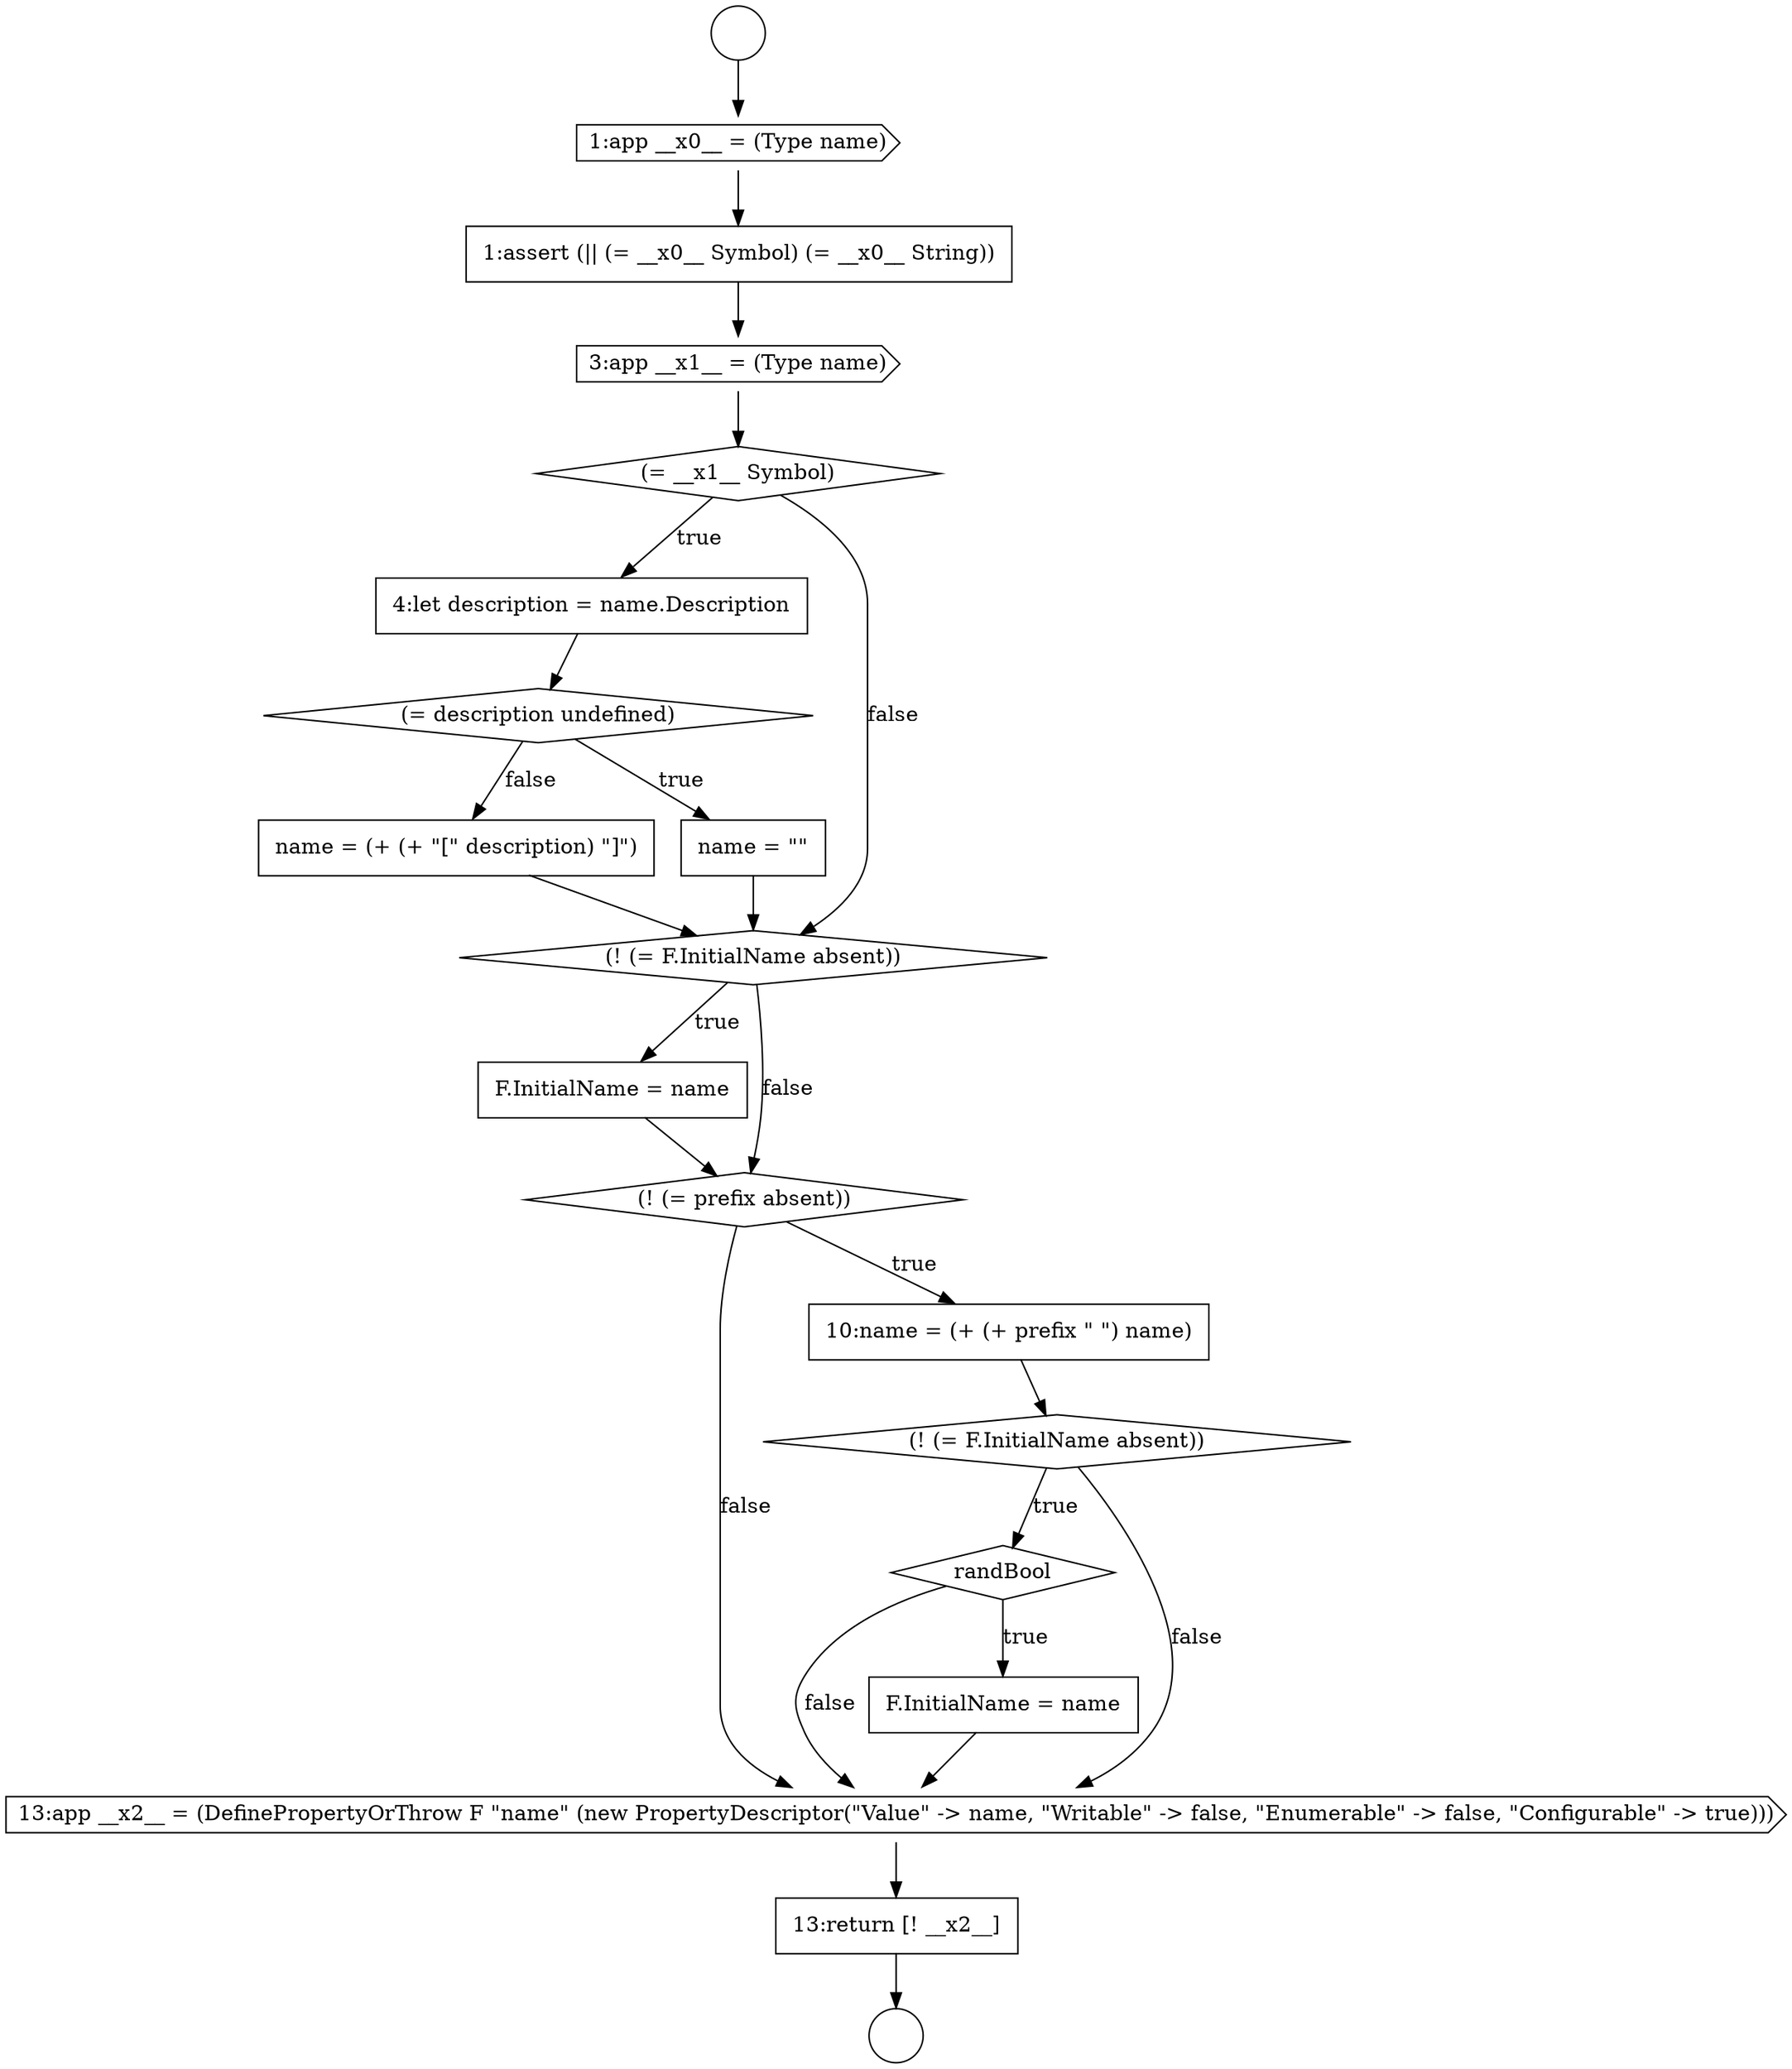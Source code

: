 digraph {
  node2388 [shape=diamond, label=<<font color="black">(= description undefined)</font>> color="black" fillcolor="white" style=filled]
  node2392 [shape=none, margin=0, label=<<font color="black">
    <table border="0" cellborder="1" cellspacing="0" cellpadding="10">
      <tr><td align="left">F.InitialName = name</td></tr>
    </table>
  </font>> color="black" fillcolor="white" style=filled]
  node2382 [shape=circle label=" " color="black" fillcolor="white" style=filled]
  node2396 [shape=diamond, label=<<font color="black">randBool</font>> color="black" fillcolor="white" style=filled]
  node2387 [shape=none, margin=0, label=<<font color="black">
    <table border="0" cellborder="1" cellspacing="0" cellpadding="10">
      <tr><td align="left">4:let description = name.Description</td></tr>
    </table>
  </font>> color="black" fillcolor="white" style=filled]
  node2391 [shape=diamond, label=<<font color="black">(! (= F.InitialName absent))</font>> color="black" fillcolor="white" style=filled]
  node2383 [shape=cds, label=<<font color="black">1:app __x0__ = (Type name)</font>> color="black" fillcolor="white" style=filled]
  node2390 [shape=none, margin=0, label=<<font color="black">
    <table border="0" cellborder="1" cellspacing="0" cellpadding="10">
      <tr><td align="left">name = (+ (+ &quot;[&quot; description) &quot;]&quot;)</td></tr>
    </table>
  </font>> color="black" fillcolor="white" style=filled]
  node2385 [shape=cds, label=<<font color="black">3:app __x1__ = (Type name)</font>> color="black" fillcolor="white" style=filled]
  node2381 [shape=circle label=" " color="black" fillcolor="white" style=filled]
  node2395 [shape=diamond, label=<<font color="black">(! (= F.InitialName absent))</font>> color="black" fillcolor="white" style=filled]
  node2393 [shape=diamond, label=<<font color="black">(! (= prefix absent))</font>> color="black" fillcolor="white" style=filled]
  node2398 [shape=cds, label=<<font color="black">13:app __x2__ = (DefinePropertyOrThrow F &quot;name&quot; (new PropertyDescriptor(&quot;Value&quot; -&gt; name, &quot;Writable&quot; -&gt; false, &quot;Enumerable&quot; -&gt; false, &quot;Configurable&quot; -&gt; true)))</font>> color="black" fillcolor="white" style=filled]
  node2397 [shape=none, margin=0, label=<<font color="black">
    <table border="0" cellborder="1" cellspacing="0" cellpadding="10">
      <tr><td align="left">F.InitialName = name</td></tr>
    </table>
  </font>> color="black" fillcolor="white" style=filled]
  node2386 [shape=diamond, label=<<font color="black">(= __x1__ Symbol)</font>> color="black" fillcolor="white" style=filled]
  node2389 [shape=none, margin=0, label=<<font color="black">
    <table border="0" cellborder="1" cellspacing="0" cellpadding="10">
      <tr><td align="left">name = &quot;&quot;</td></tr>
    </table>
  </font>> color="black" fillcolor="white" style=filled]
  node2394 [shape=none, margin=0, label=<<font color="black">
    <table border="0" cellborder="1" cellspacing="0" cellpadding="10">
      <tr><td align="left">10:name = (+ (+ prefix &quot; &quot;) name)</td></tr>
    </table>
  </font>> color="black" fillcolor="white" style=filled]
  node2384 [shape=none, margin=0, label=<<font color="black">
    <table border="0" cellborder="1" cellspacing="0" cellpadding="10">
      <tr><td align="left">1:assert (|| (= __x0__ Symbol) (= __x0__ String))</td></tr>
    </table>
  </font>> color="black" fillcolor="white" style=filled]
  node2399 [shape=none, margin=0, label=<<font color="black">
    <table border="0" cellborder="1" cellspacing="0" cellpadding="10">
      <tr><td align="left">13:return [! __x2__]</td></tr>
    </table>
  </font>> color="black" fillcolor="white" style=filled]
  node2399 -> node2382 [ color="black"]
  node2386 -> node2387 [label=<<font color="black">true</font>> color="black"]
  node2386 -> node2391 [label=<<font color="black">false</font>> color="black"]
  node2387 -> node2388 [ color="black"]
  node2398 -> node2399 [ color="black"]
  node2392 -> node2393 [ color="black"]
  node2384 -> node2385 [ color="black"]
  node2396 -> node2397 [label=<<font color="black">true</font>> color="black"]
  node2396 -> node2398 [label=<<font color="black">false</font>> color="black"]
  node2394 -> node2395 [ color="black"]
  node2390 -> node2391 [ color="black"]
  node2393 -> node2394 [label=<<font color="black">true</font>> color="black"]
  node2393 -> node2398 [label=<<font color="black">false</font>> color="black"]
  node2388 -> node2389 [label=<<font color="black">true</font>> color="black"]
  node2388 -> node2390 [label=<<font color="black">false</font>> color="black"]
  node2397 -> node2398 [ color="black"]
  node2391 -> node2392 [label=<<font color="black">true</font>> color="black"]
  node2391 -> node2393 [label=<<font color="black">false</font>> color="black"]
  node2383 -> node2384 [ color="black"]
  node2385 -> node2386 [ color="black"]
  node2389 -> node2391 [ color="black"]
  node2381 -> node2383 [ color="black"]
  node2395 -> node2396 [label=<<font color="black">true</font>> color="black"]
  node2395 -> node2398 [label=<<font color="black">false</font>> color="black"]
}

